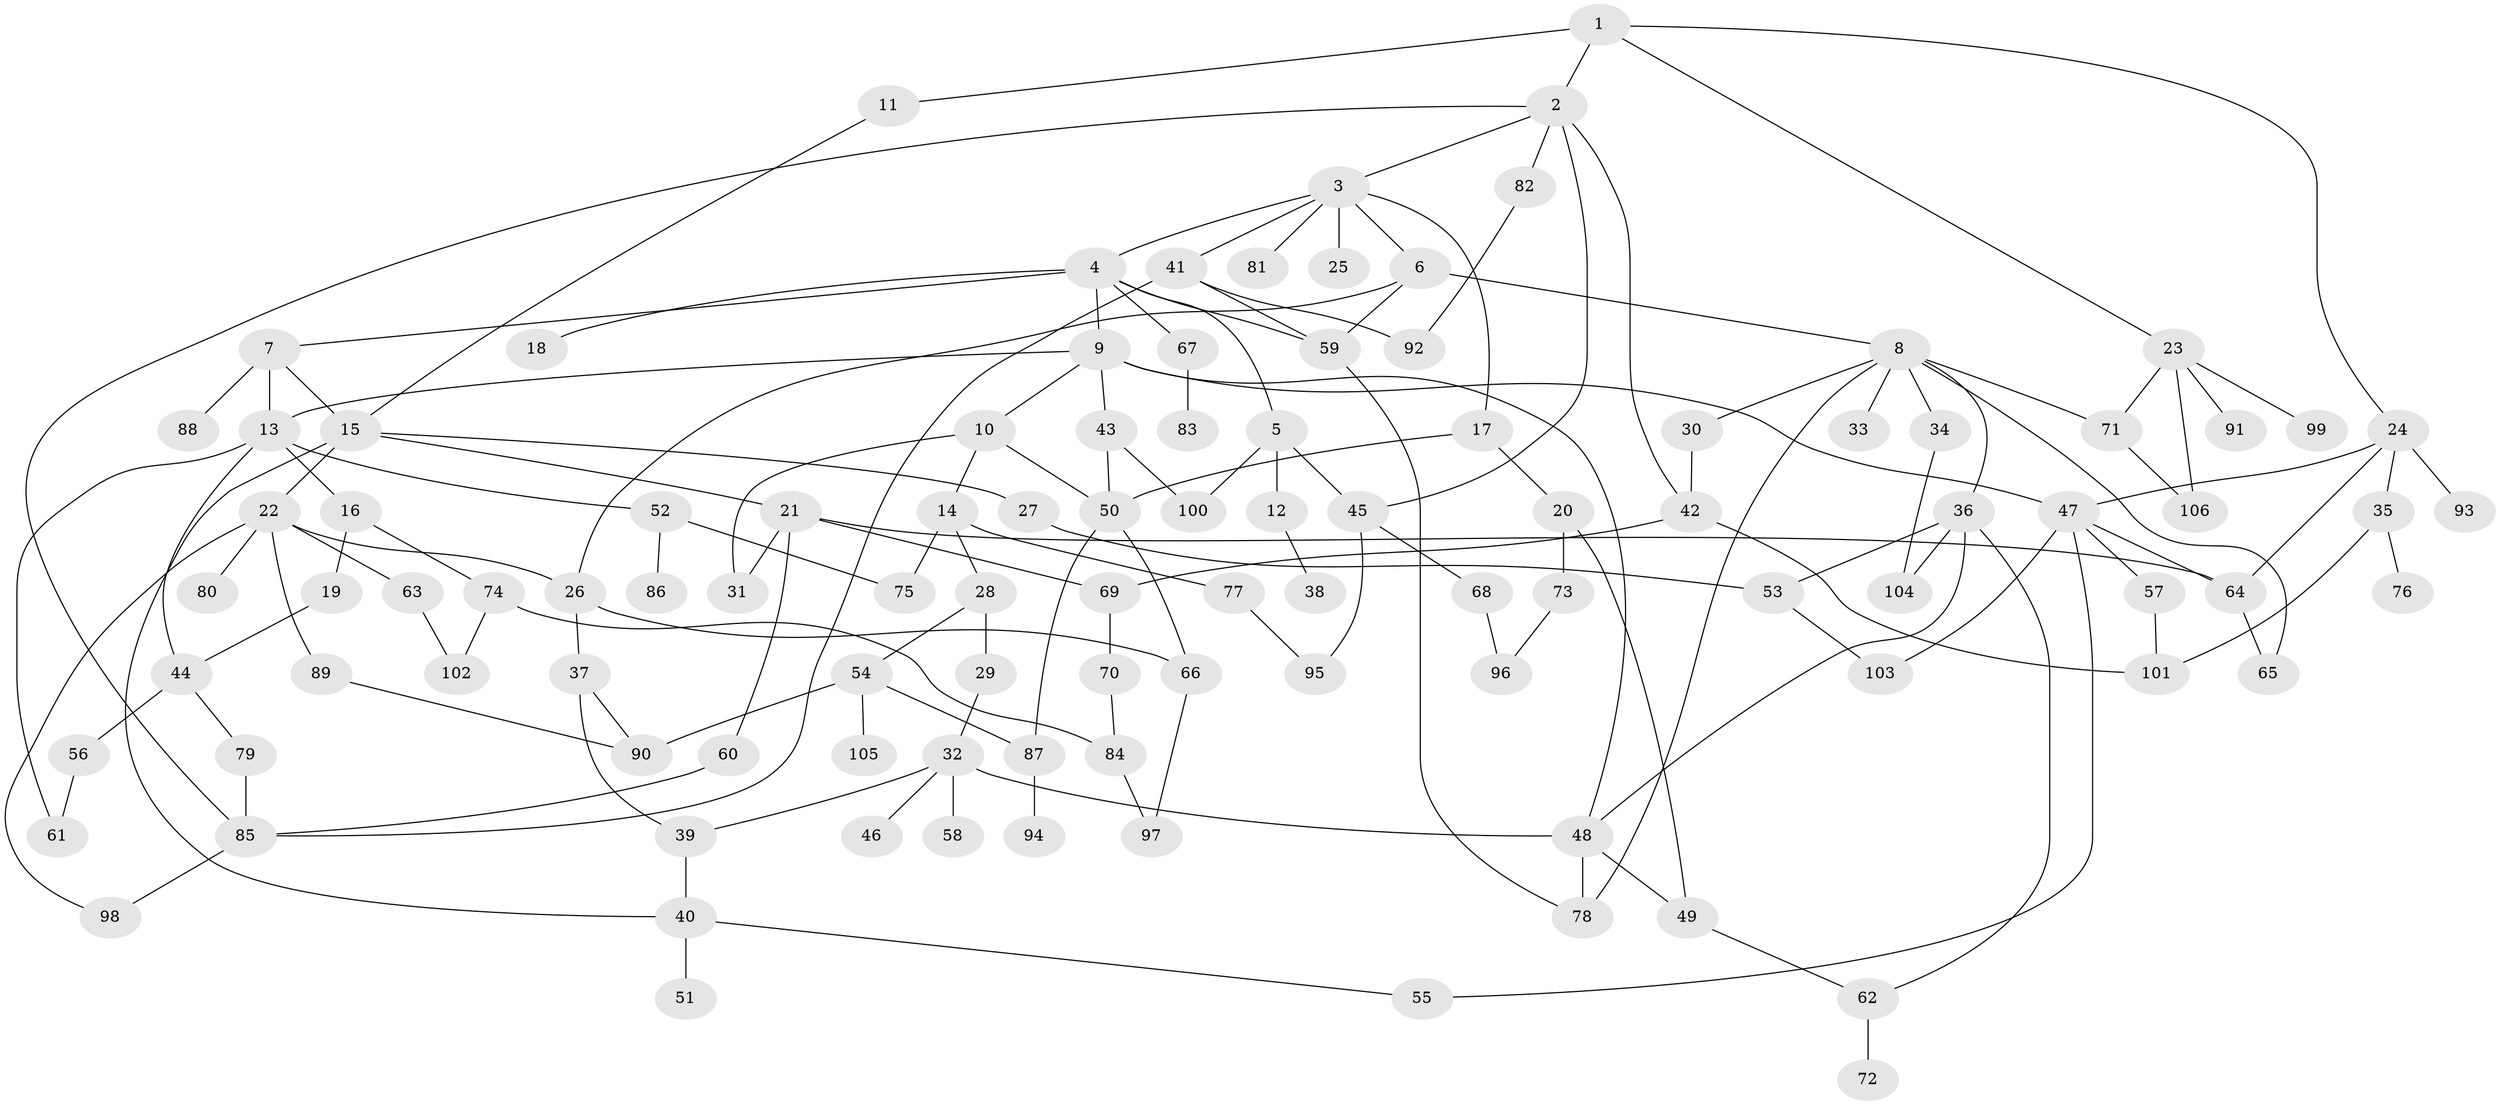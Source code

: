 // coarse degree distribution, {7: 0.04225352112676056, 9: 0.028169014084507043, 6: 0.11267605633802817, 4: 0.16901408450704225, 3: 0.15492957746478872, 8: 0.014084507042253521, 2: 0.2535211267605634, 1: 0.19718309859154928, 5: 0.028169014084507043}
// Generated by graph-tools (version 1.1) at 2025/41/03/06/25 10:41:28]
// undirected, 106 vertices, 154 edges
graph export_dot {
graph [start="1"]
  node [color=gray90,style=filled];
  1;
  2;
  3;
  4;
  5;
  6;
  7;
  8;
  9;
  10;
  11;
  12;
  13;
  14;
  15;
  16;
  17;
  18;
  19;
  20;
  21;
  22;
  23;
  24;
  25;
  26;
  27;
  28;
  29;
  30;
  31;
  32;
  33;
  34;
  35;
  36;
  37;
  38;
  39;
  40;
  41;
  42;
  43;
  44;
  45;
  46;
  47;
  48;
  49;
  50;
  51;
  52;
  53;
  54;
  55;
  56;
  57;
  58;
  59;
  60;
  61;
  62;
  63;
  64;
  65;
  66;
  67;
  68;
  69;
  70;
  71;
  72;
  73;
  74;
  75;
  76;
  77;
  78;
  79;
  80;
  81;
  82;
  83;
  84;
  85;
  86;
  87;
  88;
  89;
  90;
  91;
  92;
  93;
  94;
  95;
  96;
  97;
  98;
  99;
  100;
  101;
  102;
  103;
  104;
  105;
  106;
  1 -- 2;
  1 -- 11;
  1 -- 23;
  1 -- 24;
  2 -- 3;
  2 -- 82;
  2 -- 45;
  2 -- 42;
  2 -- 85;
  3 -- 4;
  3 -- 6;
  3 -- 17;
  3 -- 25;
  3 -- 41;
  3 -- 81;
  4 -- 5;
  4 -- 7;
  4 -- 9;
  4 -- 18;
  4 -- 59;
  4 -- 67;
  5 -- 12;
  5 -- 45;
  5 -- 100;
  6 -- 8;
  6 -- 26;
  6 -- 59;
  7 -- 13;
  7 -- 88;
  7 -- 15;
  8 -- 30;
  8 -- 33;
  8 -- 34;
  8 -- 36;
  8 -- 65;
  8 -- 71;
  8 -- 78;
  9 -- 10;
  9 -- 43;
  9 -- 47;
  9 -- 13;
  9 -- 48;
  10 -- 14;
  10 -- 31;
  10 -- 50;
  11 -- 15;
  12 -- 38;
  13 -- 16;
  13 -- 44;
  13 -- 52;
  13 -- 61;
  14 -- 28;
  14 -- 77;
  14 -- 75;
  15 -- 21;
  15 -- 22;
  15 -- 27;
  15 -- 40;
  16 -- 19;
  16 -- 74;
  17 -- 20;
  17 -- 50;
  19 -- 44;
  20 -- 49;
  20 -- 73;
  21 -- 60;
  21 -- 64;
  21 -- 31;
  21 -- 69;
  22 -- 63;
  22 -- 80;
  22 -- 89;
  22 -- 98;
  22 -- 26;
  23 -- 71;
  23 -- 91;
  23 -- 99;
  23 -- 106;
  24 -- 35;
  24 -- 93;
  24 -- 64;
  24 -- 47;
  26 -- 37;
  26 -- 66;
  27 -- 53;
  28 -- 29;
  28 -- 54;
  29 -- 32;
  30 -- 42;
  32 -- 39;
  32 -- 46;
  32 -- 48;
  32 -- 58;
  34 -- 104;
  35 -- 76;
  35 -- 101;
  36 -- 53;
  36 -- 104;
  36 -- 48;
  36 -- 62;
  37 -- 90;
  37 -- 39;
  39 -- 40;
  40 -- 51;
  40 -- 55;
  41 -- 92;
  41 -- 85;
  41 -- 59;
  42 -- 69;
  42 -- 101;
  43 -- 100;
  43 -- 50;
  44 -- 56;
  44 -- 79;
  45 -- 68;
  45 -- 95;
  47 -- 55;
  47 -- 57;
  47 -- 103;
  47 -- 64;
  48 -- 78;
  48 -- 49;
  49 -- 62;
  50 -- 66;
  50 -- 87;
  52 -- 75;
  52 -- 86;
  53 -- 103;
  54 -- 87;
  54 -- 105;
  54 -- 90;
  56 -- 61;
  57 -- 101;
  59 -- 78;
  60 -- 85;
  62 -- 72;
  63 -- 102;
  64 -- 65;
  66 -- 97;
  67 -- 83;
  68 -- 96;
  69 -- 70;
  70 -- 84;
  71 -- 106;
  73 -- 96;
  74 -- 84;
  74 -- 102;
  77 -- 95;
  79 -- 85;
  82 -- 92;
  84 -- 97;
  85 -- 98;
  87 -- 94;
  89 -- 90;
}
